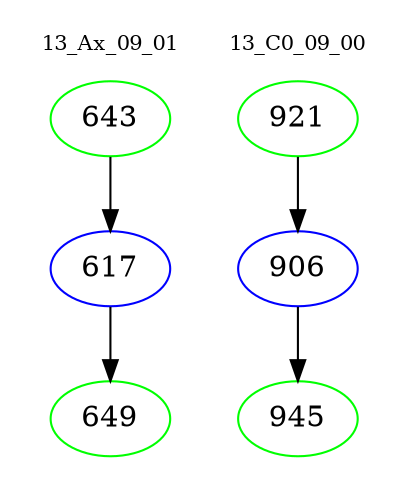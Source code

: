 digraph{
subgraph cluster_0 {
color = white
label = "13_Ax_09_01";
fontsize=10;
T0_643 [label="643", color="green"]
T0_643 -> T0_617 [color="black"]
T0_617 [label="617", color="blue"]
T0_617 -> T0_649 [color="black"]
T0_649 [label="649", color="green"]
}
subgraph cluster_1 {
color = white
label = "13_C0_09_00";
fontsize=10;
T1_921 [label="921", color="green"]
T1_921 -> T1_906 [color="black"]
T1_906 [label="906", color="blue"]
T1_906 -> T1_945 [color="black"]
T1_945 [label="945", color="green"]
}
}
